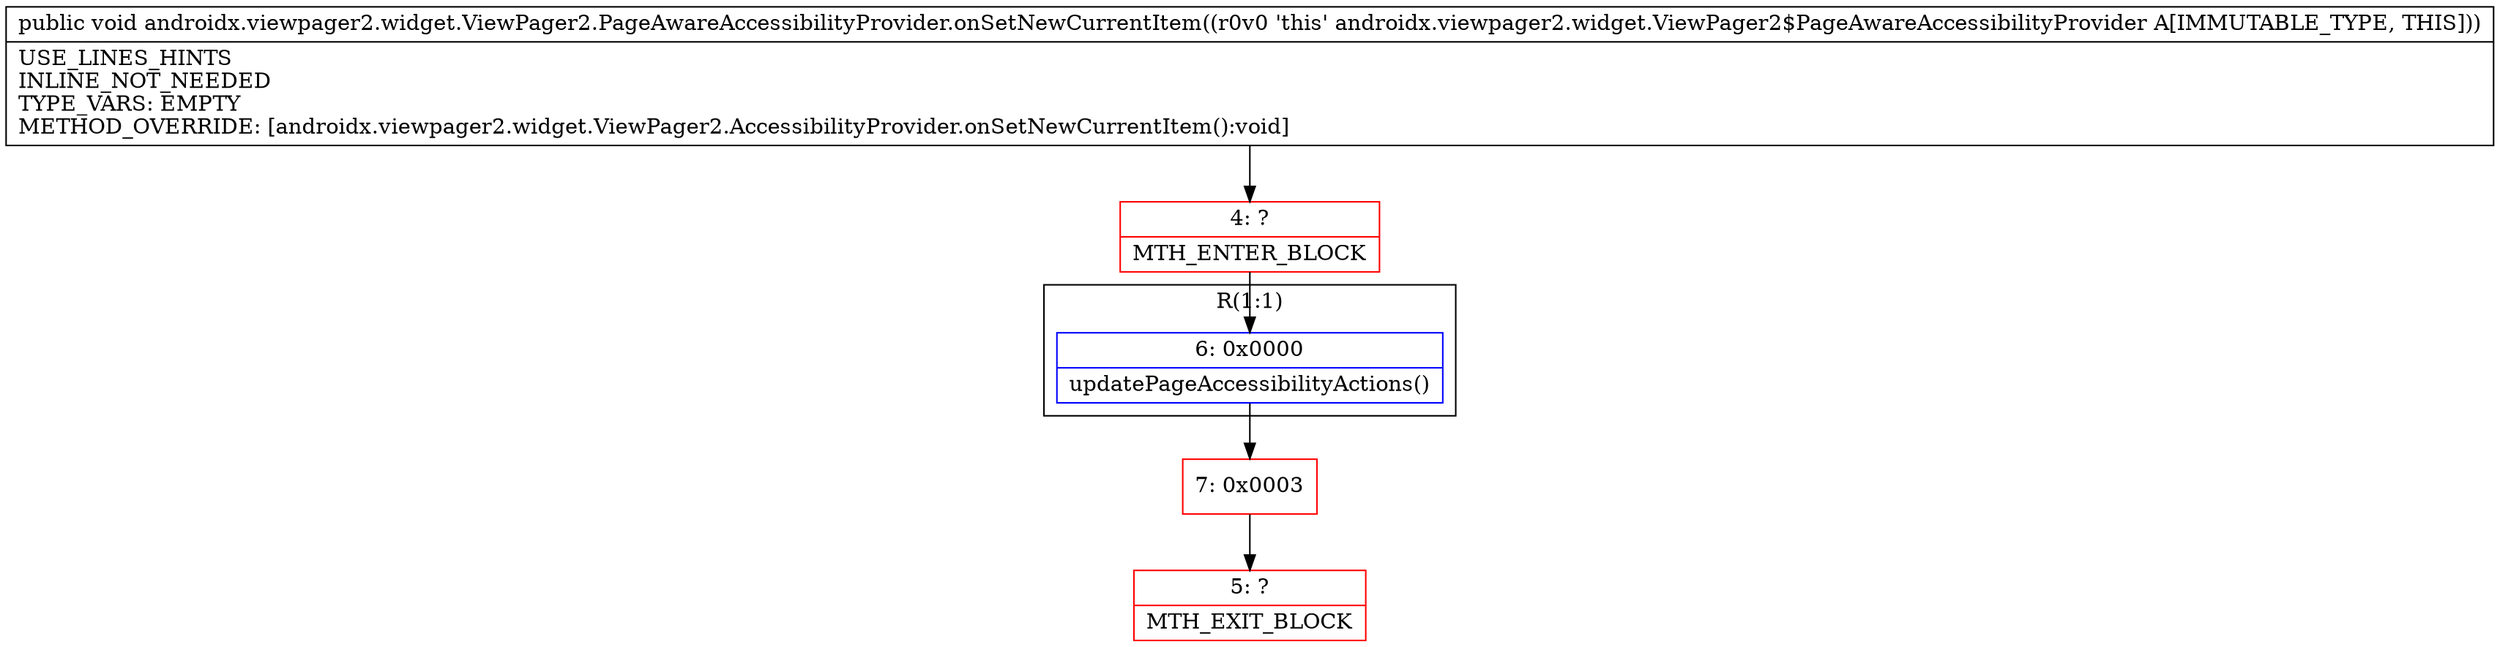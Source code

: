 digraph "CFG forandroidx.viewpager2.widget.ViewPager2.PageAwareAccessibilityProvider.onSetNewCurrentItem()V" {
subgraph cluster_Region_1122384268 {
label = "R(1:1)";
node [shape=record,color=blue];
Node_6 [shape=record,label="{6\:\ 0x0000|updatePageAccessibilityActions()\l}"];
}
Node_4 [shape=record,color=red,label="{4\:\ ?|MTH_ENTER_BLOCK\l}"];
Node_7 [shape=record,color=red,label="{7\:\ 0x0003}"];
Node_5 [shape=record,color=red,label="{5\:\ ?|MTH_EXIT_BLOCK\l}"];
MethodNode[shape=record,label="{public void androidx.viewpager2.widget.ViewPager2.PageAwareAccessibilityProvider.onSetNewCurrentItem((r0v0 'this' androidx.viewpager2.widget.ViewPager2$PageAwareAccessibilityProvider A[IMMUTABLE_TYPE, THIS]))  | USE_LINES_HINTS\lINLINE_NOT_NEEDED\lTYPE_VARS: EMPTY\lMETHOD_OVERRIDE: [androidx.viewpager2.widget.ViewPager2.AccessibilityProvider.onSetNewCurrentItem():void]\l}"];
MethodNode -> Node_4;Node_6 -> Node_7;
Node_4 -> Node_6;
Node_7 -> Node_5;
}

